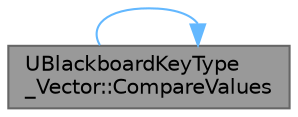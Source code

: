 digraph "UBlackboardKeyType_Vector::CompareValues"
{
 // INTERACTIVE_SVG=YES
 // LATEX_PDF_SIZE
  bgcolor="transparent";
  edge [fontname=Helvetica,fontsize=10,labelfontname=Helvetica,labelfontsize=10];
  node [fontname=Helvetica,fontsize=10,shape=box,height=0.2,width=0.4];
  rankdir="RL";
  Node1 [id="Node000001",label="UBlackboardKeyType\l_Vector::CompareValues",height=0.2,width=0.4,color="gray40", fillcolor="grey60", style="filled", fontcolor="black",tooltip="compares two values"];
  Node1 -> Node1 [id="edge1_Node000001_Node000001",dir="back",color="steelblue1",style="solid",tooltip=" "];
}
